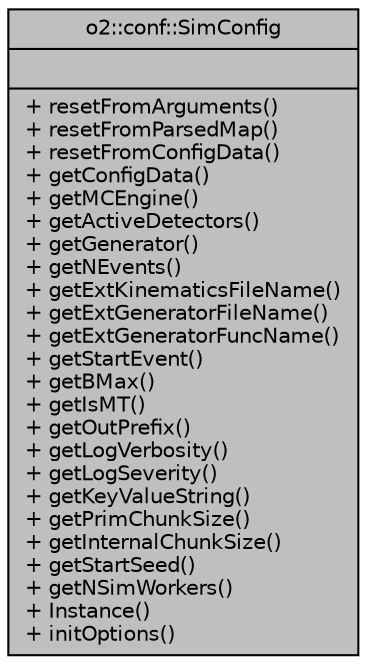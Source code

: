 digraph "o2::conf::SimConfig"
{
 // INTERACTIVE_SVG=YES
  bgcolor="transparent";
  edge [fontname="Helvetica",fontsize="10",labelfontname="Helvetica",labelfontsize="10"];
  node [fontname="Helvetica",fontsize="10",shape=record];
  Node1 [label="{o2::conf::SimConfig\n||+ resetFromArguments()\l+ resetFromParsedMap()\l+ resetFromConfigData()\l+ getConfigData()\l+ getMCEngine()\l+ getActiveDetectors()\l+ getGenerator()\l+ getNEvents()\l+ getExtKinematicsFileName()\l+ getExtGeneratorFileName()\l+ getExtGeneratorFuncName()\l+ getStartEvent()\l+ getBMax()\l+ getIsMT()\l+ getOutPrefix()\l+ getLogVerbosity()\l+ getLogSeverity()\l+ getKeyValueString()\l+ getPrimChunkSize()\l+ getInternalChunkSize()\l+ getStartSeed()\l+ getNSimWorkers()\l+ Instance()\l+ initOptions()\l}",height=0.2,width=0.4,color="black", fillcolor="grey75", style="filled" fontcolor="black"];
}
